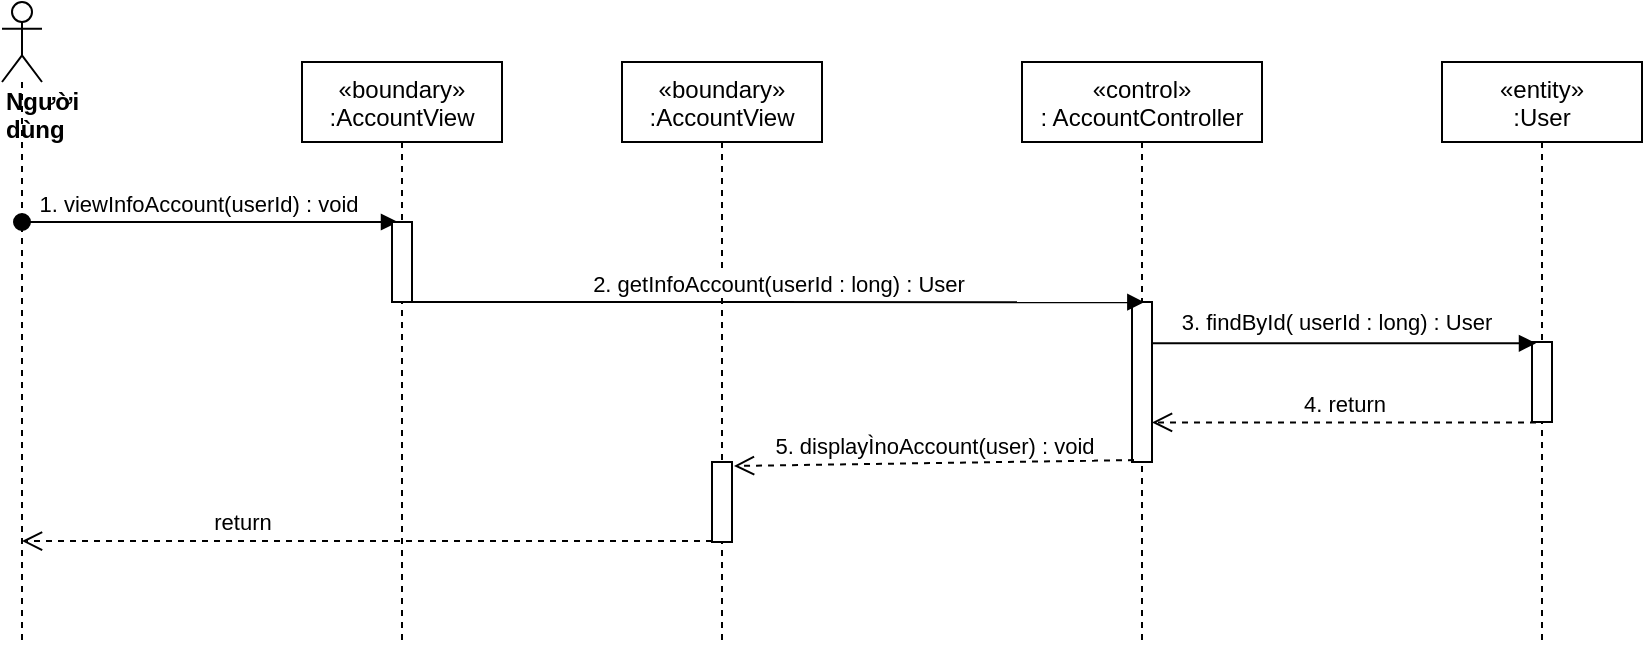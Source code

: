 <mxfile version="14.7.6" type="device"><diagram id="kgpKYQtTHZ0yAKxKKP6v" name="Page-1"><mxGraphModel dx="868" dy="425" grid="1" gridSize="10" guides="1" tooltips="1" connect="1" arrows="1" fold="1" page="1" pageScale="1" pageWidth="850" pageHeight="1100" math="0" shadow="0"><root><mxCell id="0"/><mxCell id="1" parent="0"/><mxCell id="SNDt7kqNZVffYL-7BvIK-1" value="«boundary»&#10;:AccountView" style="shape=umlLifeline;perimeter=lifelinePerimeter;container=1;collapsible=0;recursiveResize=0;rounded=0;shadow=0;strokeWidth=1;" parent="1" vertex="1"><mxGeometry x="410" y="80" width="100" height="290" as="geometry"/></mxCell><mxCell id="SNDt7kqNZVffYL-7BvIK-2" value="" style="points=[];perimeter=orthogonalPerimeter;rounded=0;shadow=0;strokeWidth=1;" parent="SNDt7kqNZVffYL-7BvIK-1" vertex="1"><mxGeometry x="45" y="200" width="10" height="40" as="geometry"/></mxCell><mxCell id="SNDt7kqNZVffYL-7BvIK-3" value="«control»&#10;: AccountController" style="shape=umlLifeline;perimeter=lifelinePerimeter;container=1;collapsible=0;recursiveResize=0;rounded=0;shadow=0;strokeWidth=1;" parent="1" vertex="1"><mxGeometry x="610" y="80" width="120" height="290" as="geometry"/></mxCell><mxCell id="SNDt7kqNZVffYL-7BvIK-4" value="" style="points=[];perimeter=orthogonalPerimeter;rounded=0;shadow=0;strokeWidth=1;" parent="SNDt7kqNZVffYL-7BvIK-3" vertex="1"><mxGeometry x="55" y="120" width="10" height="80" as="geometry"/></mxCell><mxCell id="SNDt7kqNZVffYL-7BvIK-5" value="&lt;div&gt;&lt;b&gt;Người dùng&lt;/b&gt;&lt;/div&gt;" style="shape=umlLifeline;participant=umlActor;perimeter=lifelinePerimeter;whiteSpace=wrap;html=1;container=1;collapsible=0;recursiveResize=0;verticalAlign=top;spacingTop=36;outlineConnect=0;align=left;" parent="1" vertex="1"><mxGeometry x="100" y="50" width="20" height="320" as="geometry"/></mxCell><mxCell id="SNDt7kqNZVffYL-7BvIK-6" value="1. viewInfoAccount(userId) : void" style="verticalAlign=bottom;startArrow=oval;endArrow=block;startSize=8;shadow=0;strokeWidth=1;entryX=0.3;entryY=0;entryDx=0;entryDy=0;entryPerimeter=0;" parent="1" source="SNDt7kqNZVffYL-7BvIK-5" target="gS5c9Oqfvh1klFf9r9cA-2" edge="1"><mxGeometry x="-0.06" relative="1" as="geometry"><mxPoint x="100" y="170" as="sourcePoint"/><mxPoint as="offset"/><mxPoint x="240" y="163" as="targetPoint"/></mxGeometry></mxCell><mxCell id="SNDt7kqNZVffYL-7BvIK-7" value="«entity»&#10;:User" style="shape=umlLifeline;perimeter=lifelinePerimeter;container=1;collapsible=0;recursiveResize=0;rounded=0;shadow=0;strokeWidth=1;" parent="1" vertex="1"><mxGeometry x="820" y="80" width="100" height="290" as="geometry"/></mxCell><mxCell id="SNDt7kqNZVffYL-7BvIK-8" value="" style="points=[];perimeter=orthogonalPerimeter;rounded=0;shadow=0;strokeWidth=1;" parent="SNDt7kqNZVffYL-7BvIK-7" vertex="1"><mxGeometry x="45" y="140" width="10" height="40" as="geometry"/></mxCell><mxCell id="SNDt7kqNZVffYL-7BvIK-9" value="2. getInfoAccount(userId : long) : User" style="html=1;verticalAlign=bottom;endArrow=block;entryX=0.617;entryY=0.001;entryDx=0;entryDy=0;entryPerimeter=0;exitX=1;exitY=1;exitDx=0;exitDy=0;exitPerimeter=0;" parent="1" source="gS5c9Oqfvh1klFf9r9cA-2" target="SNDt7kqNZVffYL-7BvIK-4" edge="1"><mxGeometry width="80" relative="1" as="geometry"><mxPoint x="500" y="200" as="sourcePoint"/><mxPoint x="500" y="210" as="targetPoint"/></mxGeometry></mxCell><mxCell id="SNDt7kqNZVffYL-7BvIK-10" value="" style="html=1;verticalAlign=bottom;endArrow=block;entryX=0.2;entryY=0.017;entryDx=0;entryDy=0;entryPerimeter=0;" parent="1" source="SNDt7kqNZVffYL-7BvIK-4" target="SNDt7kqNZVffYL-7BvIK-8" edge="1"><mxGeometry width="80" relative="1" as="geometry"><mxPoint x="609" y="221.68" as="sourcePoint"/><mxPoint x="770" y="222" as="targetPoint"/></mxGeometry></mxCell><mxCell id="SNDt7kqNZVffYL-7BvIK-11" value="3. findById( userId : long) : User" style="edgeLabel;html=1;align=center;verticalAlign=middle;resizable=0;points=[];" parent="SNDt7kqNZVffYL-7BvIK-10" vertex="1" connectable="0"><mxGeometry x="-0.077" y="4" relative="1" as="geometry"><mxPoint x="3" y="-7" as="offset"/></mxGeometry></mxCell><mxCell id="SNDt7kqNZVffYL-7BvIK-14" value="4. return" style="html=1;verticalAlign=bottom;endArrow=open;dashed=1;endSize=8;exitX=0.2;exitY=1.006;exitDx=0;exitDy=0;exitPerimeter=0;" parent="1" source="SNDt7kqNZVffYL-7BvIK-8" target="SNDt7kqNZVffYL-7BvIK-4" edge="1"><mxGeometry relative="1" as="geometry"><mxPoint x="845" y="261.015" as="sourcePoint"/><mxPoint x="610" y="261.015" as="targetPoint"/></mxGeometry></mxCell><mxCell id="mCinV4TiXiUqWIW3CfVr-1" value="5. displayÌnoAccount(user) : void" style="html=1;verticalAlign=bottom;endArrow=open;dashed=1;endSize=8;exitX=0.1;exitY=0.988;exitDx=0;exitDy=0;exitPerimeter=0;entryX=1.1;entryY=0.05;entryDx=0;entryDy=0;entryPerimeter=0;" parent="1" source="SNDt7kqNZVffYL-7BvIK-4" target="SNDt7kqNZVffYL-7BvIK-2" edge="1"><mxGeometry relative="1" as="geometry"><mxPoint x="460" y="220" as="sourcePoint"/><mxPoint x="380" y="220" as="targetPoint"/></mxGeometry></mxCell><mxCell id="mCinV4TiXiUqWIW3CfVr-2" value="" style="html=1;verticalAlign=bottom;endArrow=open;dashed=1;endSize=8;exitX=0;exitY=0.988;exitDx=0;exitDy=0;exitPerimeter=0;" parent="1" source="SNDt7kqNZVffYL-7BvIK-2" target="SNDt7kqNZVffYL-7BvIK-5" edge="1"><mxGeometry relative="1" as="geometry"><mxPoint x="460" y="220" as="sourcePoint"/><mxPoint x="380" y="220" as="targetPoint"/></mxGeometry></mxCell><mxCell id="gS5c9Oqfvh1klFf9r9cA-4" value="return" style="edgeLabel;html=1;align=center;verticalAlign=middle;resizable=0;points=[];" vertex="1" connectable="0" parent="mCinV4TiXiUqWIW3CfVr-2"><mxGeometry x="-0.473" relative="1" as="geometry"><mxPoint x="-144" y="-10" as="offset"/></mxGeometry></mxCell><mxCell id="gS5c9Oqfvh1klFf9r9cA-1" value="«boundary»&#10;:AccountView" style="shape=umlLifeline;perimeter=lifelinePerimeter;container=1;collapsible=0;recursiveResize=0;rounded=0;shadow=0;strokeWidth=1;" vertex="1" parent="1"><mxGeometry x="250" y="80" width="100" height="290" as="geometry"/></mxCell><mxCell id="gS5c9Oqfvh1klFf9r9cA-2" value="" style="points=[];perimeter=orthogonalPerimeter;rounded=0;shadow=0;strokeWidth=1;" vertex="1" parent="gS5c9Oqfvh1klFf9r9cA-1"><mxGeometry x="45" y="80" width="10" height="40" as="geometry"/></mxCell></root></mxGraphModel></diagram></mxfile>